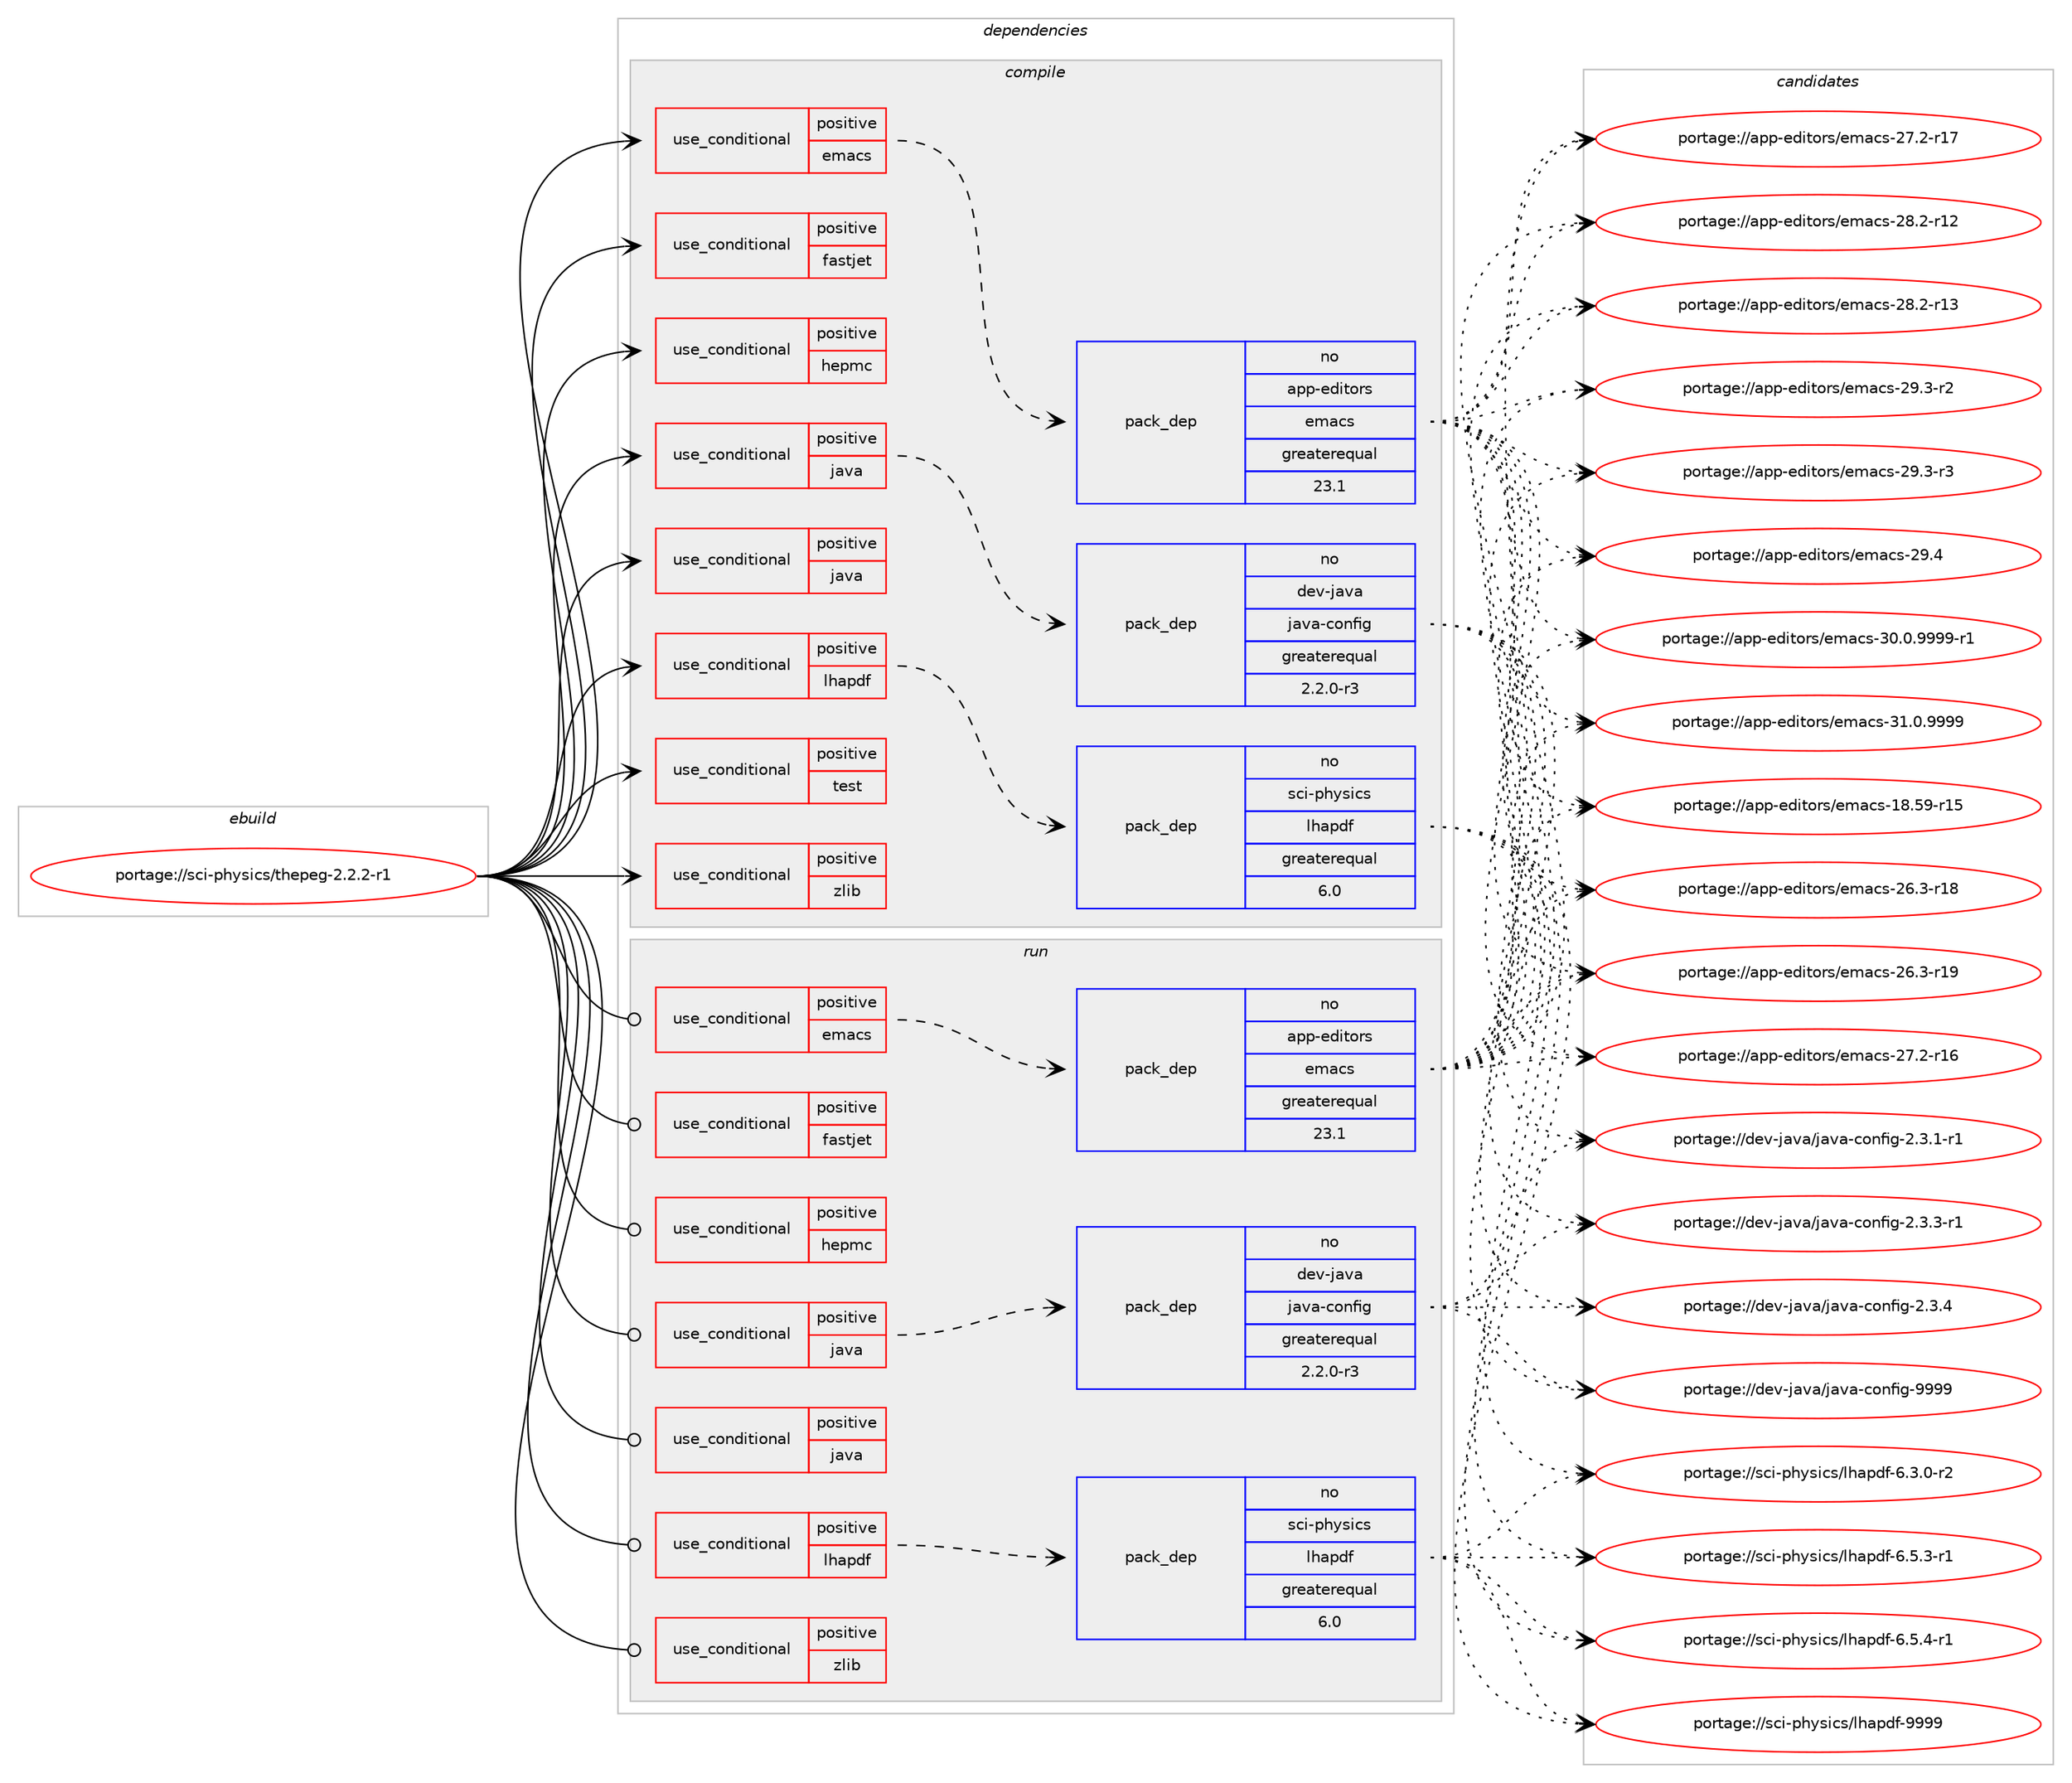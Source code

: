 digraph prolog {

# *************
# Graph options
# *************

newrank=true;
concentrate=true;
compound=true;
graph [rankdir=LR,fontname=Helvetica,fontsize=10,ranksep=1.5];#, ranksep=2.5, nodesep=0.2];
edge  [arrowhead=vee];
node  [fontname=Helvetica,fontsize=10];

# **********
# The ebuild
# **********

subgraph cluster_leftcol {
color=gray;
rank=same;
label=<<i>ebuild</i>>;
id [label="portage://sci-physics/thepeg-2.2.2-r1", color=red, width=4, href="../sci-physics/thepeg-2.2.2-r1.svg"];
}

# ****************
# The dependencies
# ****************

subgraph cluster_midcol {
color=gray;
label=<<i>dependencies</i>>;
subgraph cluster_compile {
fillcolor="#eeeeee";
style=filled;
label=<<i>compile</i>>;
subgraph cond106928 {
dependency205563 [label=<<TABLE BORDER="0" CELLBORDER="1" CELLSPACING="0" CELLPADDING="4"><TR><TD ROWSPAN="3" CELLPADDING="10">use_conditional</TD></TR><TR><TD>positive</TD></TR><TR><TD>emacs</TD></TR></TABLE>>, shape=none, color=red];
subgraph pack95791 {
dependency205564 [label=<<TABLE BORDER="0" CELLBORDER="1" CELLSPACING="0" CELLPADDING="4" WIDTH="220"><TR><TD ROWSPAN="6" CELLPADDING="30">pack_dep</TD></TR><TR><TD WIDTH="110">no</TD></TR><TR><TD>app-editors</TD></TR><TR><TD>emacs</TD></TR><TR><TD>greaterequal</TD></TR><TR><TD>23.1</TD></TR></TABLE>>, shape=none, color=blue];
}
dependency205563:e -> dependency205564:w [weight=20,style="dashed",arrowhead="vee"];
}
id:e -> dependency205563:w [weight=20,style="solid",arrowhead="vee"];
subgraph cond106929 {
dependency205565 [label=<<TABLE BORDER="0" CELLBORDER="1" CELLSPACING="0" CELLPADDING="4"><TR><TD ROWSPAN="3" CELLPADDING="10">use_conditional</TD></TR><TR><TD>positive</TD></TR><TR><TD>fastjet</TD></TR></TABLE>>, shape=none, color=red];
# *** BEGIN UNKNOWN DEPENDENCY TYPE (TODO) ***
# dependency205565 -> package_dependency(portage://sci-physics/thepeg-2.2.2-r1,install,no,sci-physics,fastjet,none,[,,],[slot(0),equal],[])
# *** END UNKNOWN DEPENDENCY TYPE (TODO) ***

}
id:e -> dependency205565:w [weight=20,style="solid",arrowhead="vee"];
subgraph cond106930 {
dependency205566 [label=<<TABLE BORDER="0" CELLBORDER="1" CELLSPACING="0" CELLPADDING="4"><TR><TD ROWSPAN="3" CELLPADDING="10">use_conditional</TD></TR><TR><TD>positive</TD></TR><TR><TD>hepmc</TD></TR></TABLE>>, shape=none, color=red];
# *** BEGIN UNKNOWN DEPENDENCY TYPE (TODO) ***
# dependency205566 -> package_dependency(portage://sci-physics/thepeg-2.2.2-r1,install,no,sci-physics,hepmc,none,[,,],[slot(2),equal],[])
# *** END UNKNOWN DEPENDENCY TYPE (TODO) ***

}
id:e -> dependency205566:w [weight=20,style="solid",arrowhead="vee"];
subgraph cond106931 {
dependency205567 [label=<<TABLE BORDER="0" CELLBORDER="1" CELLSPACING="0" CELLPADDING="4"><TR><TD ROWSPAN="3" CELLPADDING="10">use_conditional</TD></TR><TR><TD>positive</TD></TR><TR><TD>java</TD></TR></TABLE>>, shape=none, color=red];
subgraph pack95792 {
dependency205568 [label=<<TABLE BORDER="0" CELLBORDER="1" CELLSPACING="0" CELLPADDING="4" WIDTH="220"><TR><TD ROWSPAN="6" CELLPADDING="30">pack_dep</TD></TR><TR><TD WIDTH="110">no</TD></TR><TR><TD>dev-java</TD></TR><TR><TD>java-config</TD></TR><TR><TD>greaterequal</TD></TR><TR><TD>2.2.0-r3</TD></TR></TABLE>>, shape=none, color=blue];
}
dependency205567:e -> dependency205568:w [weight=20,style="dashed",arrowhead="vee"];
}
id:e -> dependency205567:w [weight=20,style="solid",arrowhead="vee"];
subgraph cond106932 {
dependency205569 [label=<<TABLE BORDER="0" CELLBORDER="1" CELLSPACING="0" CELLPADDING="4"><TR><TD ROWSPAN="3" CELLPADDING="10">use_conditional</TD></TR><TR><TD>positive</TD></TR><TR><TD>java</TD></TR></TABLE>>, shape=none, color=red];
# *** BEGIN UNKNOWN DEPENDENCY TYPE (TODO) ***
# dependency205569 -> package_dependency(portage://sci-physics/thepeg-2.2.2-r1,install,no,virtual,jdk,none,[,,],[slot(1.8)],[])
# *** END UNKNOWN DEPENDENCY TYPE (TODO) ***

}
id:e -> dependency205569:w [weight=20,style="solid",arrowhead="vee"];
subgraph cond106933 {
dependency205570 [label=<<TABLE BORDER="0" CELLBORDER="1" CELLSPACING="0" CELLPADDING="4"><TR><TD ROWSPAN="3" CELLPADDING="10">use_conditional</TD></TR><TR><TD>positive</TD></TR><TR><TD>lhapdf</TD></TR></TABLE>>, shape=none, color=red];
subgraph pack95793 {
dependency205571 [label=<<TABLE BORDER="0" CELLBORDER="1" CELLSPACING="0" CELLPADDING="4" WIDTH="220"><TR><TD ROWSPAN="6" CELLPADDING="30">pack_dep</TD></TR><TR><TD WIDTH="110">no</TD></TR><TR><TD>sci-physics</TD></TR><TR><TD>lhapdf</TD></TR><TR><TD>greaterequal</TD></TR><TR><TD>6.0</TD></TR></TABLE>>, shape=none, color=blue];
}
dependency205570:e -> dependency205571:w [weight=20,style="dashed",arrowhead="vee"];
}
id:e -> dependency205570:w [weight=20,style="solid",arrowhead="vee"];
subgraph cond106934 {
dependency205572 [label=<<TABLE BORDER="0" CELLBORDER="1" CELLSPACING="0" CELLPADDING="4"><TR><TD ROWSPAN="3" CELLPADDING="10">use_conditional</TD></TR><TR><TD>positive</TD></TR><TR><TD>test</TD></TR></TABLE>>, shape=none, color=red];
# *** BEGIN UNKNOWN DEPENDENCY TYPE (TODO) ***
# dependency205572 -> package_dependency(portage://sci-physics/thepeg-2.2.2-r1,install,no,sys-process,time,none,[,,],[],[])
# *** END UNKNOWN DEPENDENCY TYPE (TODO) ***

}
id:e -> dependency205572:w [weight=20,style="solid",arrowhead="vee"];
subgraph cond106935 {
dependency205573 [label=<<TABLE BORDER="0" CELLBORDER="1" CELLSPACING="0" CELLPADDING="4"><TR><TD ROWSPAN="3" CELLPADDING="10">use_conditional</TD></TR><TR><TD>positive</TD></TR><TR><TD>zlib</TD></TR></TABLE>>, shape=none, color=red];
# *** BEGIN UNKNOWN DEPENDENCY TYPE (TODO) ***
# dependency205573 -> package_dependency(portage://sci-physics/thepeg-2.2.2-r1,install,no,sys-libs,zlib,none,[,,],[slot(0),equal],[])
# *** END UNKNOWN DEPENDENCY TYPE (TODO) ***

}
id:e -> dependency205573:w [weight=20,style="solid",arrowhead="vee"];
# *** BEGIN UNKNOWN DEPENDENCY TYPE (TODO) ***
# id -> package_dependency(portage://sci-physics/thepeg-2.2.2-r1,install,no,sci-libs,gsl,none,[,,],[slot(0),equal],[])
# *** END UNKNOWN DEPENDENCY TYPE (TODO) ***

}
subgraph cluster_compileandrun {
fillcolor="#eeeeee";
style=filled;
label=<<i>compile and run</i>>;
}
subgraph cluster_run {
fillcolor="#eeeeee";
style=filled;
label=<<i>run</i>>;
subgraph cond106936 {
dependency205574 [label=<<TABLE BORDER="0" CELLBORDER="1" CELLSPACING="0" CELLPADDING="4"><TR><TD ROWSPAN="3" CELLPADDING="10">use_conditional</TD></TR><TR><TD>positive</TD></TR><TR><TD>emacs</TD></TR></TABLE>>, shape=none, color=red];
subgraph pack95794 {
dependency205575 [label=<<TABLE BORDER="0" CELLBORDER="1" CELLSPACING="0" CELLPADDING="4" WIDTH="220"><TR><TD ROWSPAN="6" CELLPADDING="30">pack_dep</TD></TR><TR><TD WIDTH="110">no</TD></TR><TR><TD>app-editors</TD></TR><TR><TD>emacs</TD></TR><TR><TD>greaterequal</TD></TR><TR><TD>23.1</TD></TR></TABLE>>, shape=none, color=blue];
}
dependency205574:e -> dependency205575:w [weight=20,style="dashed",arrowhead="vee"];
}
id:e -> dependency205574:w [weight=20,style="solid",arrowhead="odot"];
subgraph cond106937 {
dependency205576 [label=<<TABLE BORDER="0" CELLBORDER="1" CELLSPACING="0" CELLPADDING="4"><TR><TD ROWSPAN="3" CELLPADDING="10">use_conditional</TD></TR><TR><TD>positive</TD></TR><TR><TD>fastjet</TD></TR></TABLE>>, shape=none, color=red];
# *** BEGIN UNKNOWN DEPENDENCY TYPE (TODO) ***
# dependency205576 -> package_dependency(portage://sci-physics/thepeg-2.2.2-r1,run,no,sci-physics,fastjet,none,[,,],[slot(0),equal],[])
# *** END UNKNOWN DEPENDENCY TYPE (TODO) ***

}
id:e -> dependency205576:w [weight=20,style="solid",arrowhead="odot"];
subgraph cond106938 {
dependency205577 [label=<<TABLE BORDER="0" CELLBORDER="1" CELLSPACING="0" CELLPADDING="4"><TR><TD ROWSPAN="3" CELLPADDING="10">use_conditional</TD></TR><TR><TD>positive</TD></TR><TR><TD>hepmc</TD></TR></TABLE>>, shape=none, color=red];
# *** BEGIN UNKNOWN DEPENDENCY TYPE (TODO) ***
# dependency205577 -> package_dependency(portage://sci-physics/thepeg-2.2.2-r1,run,no,sci-physics,hepmc,none,[,,],[slot(2),equal],[])
# *** END UNKNOWN DEPENDENCY TYPE (TODO) ***

}
id:e -> dependency205577:w [weight=20,style="solid",arrowhead="odot"];
subgraph cond106939 {
dependency205578 [label=<<TABLE BORDER="0" CELLBORDER="1" CELLSPACING="0" CELLPADDING="4"><TR><TD ROWSPAN="3" CELLPADDING="10">use_conditional</TD></TR><TR><TD>positive</TD></TR><TR><TD>java</TD></TR></TABLE>>, shape=none, color=red];
subgraph pack95795 {
dependency205579 [label=<<TABLE BORDER="0" CELLBORDER="1" CELLSPACING="0" CELLPADDING="4" WIDTH="220"><TR><TD ROWSPAN="6" CELLPADDING="30">pack_dep</TD></TR><TR><TD WIDTH="110">no</TD></TR><TR><TD>dev-java</TD></TR><TR><TD>java-config</TD></TR><TR><TD>greaterequal</TD></TR><TR><TD>2.2.0-r3</TD></TR></TABLE>>, shape=none, color=blue];
}
dependency205578:e -> dependency205579:w [weight=20,style="dashed",arrowhead="vee"];
}
id:e -> dependency205578:w [weight=20,style="solid",arrowhead="odot"];
subgraph cond106940 {
dependency205580 [label=<<TABLE BORDER="0" CELLBORDER="1" CELLSPACING="0" CELLPADDING="4"><TR><TD ROWSPAN="3" CELLPADDING="10">use_conditional</TD></TR><TR><TD>positive</TD></TR><TR><TD>java</TD></TR></TABLE>>, shape=none, color=red];
# *** BEGIN UNKNOWN DEPENDENCY TYPE (TODO) ***
# dependency205580 -> package_dependency(portage://sci-physics/thepeg-2.2.2-r1,run,no,virtual,jre,none,[,,],[slot(1.8)],[])
# *** END UNKNOWN DEPENDENCY TYPE (TODO) ***

}
id:e -> dependency205580:w [weight=20,style="solid",arrowhead="odot"];
subgraph cond106941 {
dependency205581 [label=<<TABLE BORDER="0" CELLBORDER="1" CELLSPACING="0" CELLPADDING="4"><TR><TD ROWSPAN="3" CELLPADDING="10">use_conditional</TD></TR><TR><TD>positive</TD></TR><TR><TD>lhapdf</TD></TR></TABLE>>, shape=none, color=red];
subgraph pack95796 {
dependency205582 [label=<<TABLE BORDER="0" CELLBORDER="1" CELLSPACING="0" CELLPADDING="4" WIDTH="220"><TR><TD ROWSPAN="6" CELLPADDING="30">pack_dep</TD></TR><TR><TD WIDTH="110">no</TD></TR><TR><TD>sci-physics</TD></TR><TR><TD>lhapdf</TD></TR><TR><TD>greaterequal</TD></TR><TR><TD>6.0</TD></TR></TABLE>>, shape=none, color=blue];
}
dependency205581:e -> dependency205582:w [weight=20,style="dashed",arrowhead="vee"];
}
id:e -> dependency205581:w [weight=20,style="solid",arrowhead="odot"];
subgraph cond106942 {
dependency205583 [label=<<TABLE BORDER="0" CELLBORDER="1" CELLSPACING="0" CELLPADDING="4"><TR><TD ROWSPAN="3" CELLPADDING="10">use_conditional</TD></TR><TR><TD>positive</TD></TR><TR><TD>zlib</TD></TR></TABLE>>, shape=none, color=red];
# *** BEGIN UNKNOWN DEPENDENCY TYPE (TODO) ***
# dependency205583 -> package_dependency(portage://sci-physics/thepeg-2.2.2-r1,run,no,sys-libs,zlib,none,[,,],[slot(0),equal],[])
# *** END UNKNOWN DEPENDENCY TYPE (TODO) ***

}
id:e -> dependency205583:w [weight=20,style="solid",arrowhead="odot"];
# *** BEGIN UNKNOWN DEPENDENCY TYPE (TODO) ***
# id -> package_dependency(portage://sci-physics/thepeg-2.2.2-r1,run,no,sci-libs,gsl,none,[,,],[slot(0),equal],[])
# *** END UNKNOWN DEPENDENCY TYPE (TODO) ***

}
}

# **************
# The candidates
# **************

subgraph cluster_choices {
rank=same;
color=gray;
label=<<i>candidates</i>>;

subgraph choice95791 {
color=black;
nodesep=1;
choice9711211245101100105116111114115471011099799115454956465357451144953 [label="portage://app-editors/emacs-18.59-r15", color=red, width=4,href="../app-editors/emacs-18.59-r15.svg"];
choice97112112451011001051161111141154710110997991154550544651451144956 [label="portage://app-editors/emacs-26.3-r18", color=red, width=4,href="../app-editors/emacs-26.3-r18.svg"];
choice97112112451011001051161111141154710110997991154550544651451144957 [label="portage://app-editors/emacs-26.3-r19", color=red, width=4,href="../app-editors/emacs-26.3-r19.svg"];
choice97112112451011001051161111141154710110997991154550554650451144954 [label="portage://app-editors/emacs-27.2-r16", color=red, width=4,href="../app-editors/emacs-27.2-r16.svg"];
choice97112112451011001051161111141154710110997991154550554650451144955 [label="portage://app-editors/emacs-27.2-r17", color=red, width=4,href="../app-editors/emacs-27.2-r17.svg"];
choice97112112451011001051161111141154710110997991154550564650451144950 [label="portage://app-editors/emacs-28.2-r12", color=red, width=4,href="../app-editors/emacs-28.2-r12.svg"];
choice97112112451011001051161111141154710110997991154550564650451144951 [label="portage://app-editors/emacs-28.2-r13", color=red, width=4,href="../app-editors/emacs-28.2-r13.svg"];
choice971121124510110010511611111411547101109979911545505746514511450 [label="portage://app-editors/emacs-29.3-r2", color=red, width=4,href="../app-editors/emacs-29.3-r2.svg"];
choice971121124510110010511611111411547101109979911545505746514511451 [label="portage://app-editors/emacs-29.3-r3", color=red, width=4,href="../app-editors/emacs-29.3-r3.svg"];
choice97112112451011001051161111141154710110997991154550574652 [label="portage://app-editors/emacs-29.4", color=red, width=4,href="../app-editors/emacs-29.4.svg"];
choice9711211245101100105116111114115471011099799115455148464846575757574511449 [label="portage://app-editors/emacs-30.0.9999-r1", color=red, width=4,href="../app-editors/emacs-30.0.9999-r1.svg"];
choice971121124510110010511611111411547101109979911545514946484657575757 [label="portage://app-editors/emacs-31.0.9999", color=red, width=4,href="../app-editors/emacs-31.0.9999.svg"];
dependency205564:e -> choice9711211245101100105116111114115471011099799115454956465357451144953:w [style=dotted,weight="100"];
dependency205564:e -> choice97112112451011001051161111141154710110997991154550544651451144956:w [style=dotted,weight="100"];
dependency205564:e -> choice97112112451011001051161111141154710110997991154550544651451144957:w [style=dotted,weight="100"];
dependency205564:e -> choice97112112451011001051161111141154710110997991154550554650451144954:w [style=dotted,weight="100"];
dependency205564:e -> choice97112112451011001051161111141154710110997991154550554650451144955:w [style=dotted,weight="100"];
dependency205564:e -> choice97112112451011001051161111141154710110997991154550564650451144950:w [style=dotted,weight="100"];
dependency205564:e -> choice97112112451011001051161111141154710110997991154550564650451144951:w [style=dotted,weight="100"];
dependency205564:e -> choice971121124510110010511611111411547101109979911545505746514511450:w [style=dotted,weight="100"];
dependency205564:e -> choice971121124510110010511611111411547101109979911545505746514511451:w [style=dotted,weight="100"];
dependency205564:e -> choice97112112451011001051161111141154710110997991154550574652:w [style=dotted,weight="100"];
dependency205564:e -> choice9711211245101100105116111114115471011099799115455148464846575757574511449:w [style=dotted,weight="100"];
dependency205564:e -> choice971121124510110010511611111411547101109979911545514946484657575757:w [style=dotted,weight="100"];
}
subgraph choice95792 {
color=black;
nodesep=1;
choice10010111845106971189747106971189745991111101021051034550465146494511449 [label="portage://dev-java/java-config-2.3.1-r1", color=red, width=4,href="../dev-java/java-config-2.3.1-r1.svg"];
choice10010111845106971189747106971189745991111101021051034550465146514511449 [label="portage://dev-java/java-config-2.3.3-r1", color=red, width=4,href="../dev-java/java-config-2.3.3-r1.svg"];
choice1001011184510697118974710697118974599111110102105103455046514652 [label="portage://dev-java/java-config-2.3.4", color=red, width=4,href="../dev-java/java-config-2.3.4.svg"];
choice10010111845106971189747106971189745991111101021051034557575757 [label="portage://dev-java/java-config-9999", color=red, width=4,href="../dev-java/java-config-9999.svg"];
dependency205568:e -> choice10010111845106971189747106971189745991111101021051034550465146494511449:w [style=dotted,weight="100"];
dependency205568:e -> choice10010111845106971189747106971189745991111101021051034550465146514511449:w [style=dotted,weight="100"];
dependency205568:e -> choice1001011184510697118974710697118974599111110102105103455046514652:w [style=dotted,weight="100"];
dependency205568:e -> choice10010111845106971189747106971189745991111101021051034557575757:w [style=dotted,weight="100"];
}
subgraph choice95793 {
color=black;
nodesep=1;
choice11599105451121041211151059911547108104971121001024554465146484511450 [label="portage://sci-physics/lhapdf-6.3.0-r2", color=red, width=4,href="../sci-physics/lhapdf-6.3.0-r2.svg"];
choice11599105451121041211151059911547108104971121001024554465346514511449 [label="portage://sci-physics/lhapdf-6.5.3-r1", color=red, width=4,href="../sci-physics/lhapdf-6.5.3-r1.svg"];
choice11599105451121041211151059911547108104971121001024554465346524511449 [label="portage://sci-physics/lhapdf-6.5.4-r1", color=red, width=4,href="../sci-physics/lhapdf-6.5.4-r1.svg"];
choice11599105451121041211151059911547108104971121001024557575757 [label="portage://sci-physics/lhapdf-9999", color=red, width=4,href="../sci-physics/lhapdf-9999.svg"];
dependency205571:e -> choice11599105451121041211151059911547108104971121001024554465146484511450:w [style=dotted,weight="100"];
dependency205571:e -> choice11599105451121041211151059911547108104971121001024554465346514511449:w [style=dotted,weight="100"];
dependency205571:e -> choice11599105451121041211151059911547108104971121001024554465346524511449:w [style=dotted,weight="100"];
dependency205571:e -> choice11599105451121041211151059911547108104971121001024557575757:w [style=dotted,weight="100"];
}
subgraph choice95794 {
color=black;
nodesep=1;
choice9711211245101100105116111114115471011099799115454956465357451144953 [label="portage://app-editors/emacs-18.59-r15", color=red, width=4,href="../app-editors/emacs-18.59-r15.svg"];
choice97112112451011001051161111141154710110997991154550544651451144956 [label="portage://app-editors/emacs-26.3-r18", color=red, width=4,href="../app-editors/emacs-26.3-r18.svg"];
choice97112112451011001051161111141154710110997991154550544651451144957 [label="portage://app-editors/emacs-26.3-r19", color=red, width=4,href="../app-editors/emacs-26.3-r19.svg"];
choice97112112451011001051161111141154710110997991154550554650451144954 [label="portage://app-editors/emacs-27.2-r16", color=red, width=4,href="../app-editors/emacs-27.2-r16.svg"];
choice97112112451011001051161111141154710110997991154550554650451144955 [label="portage://app-editors/emacs-27.2-r17", color=red, width=4,href="../app-editors/emacs-27.2-r17.svg"];
choice97112112451011001051161111141154710110997991154550564650451144950 [label="portage://app-editors/emacs-28.2-r12", color=red, width=4,href="../app-editors/emacs-28.2-r12.svg"];
choice97112112451011001051161111141154710110997991154550564650451144951 [label="portage://app-editors/emacs-28.2-r13", color=red, width=4,href="../app-editors/emacs-28.2-r13.svg"];
choice971121124510110010511611111411547101109979911545505746514511450 [label="portage://app-editors/emacs-29.3-r2", color=red, width=4,href="../app-editors/emacs-29.3-r2.svg"];
choice971121124510110010511611111411547101109979911545505746514511451 [label="portage://app-editors/emacs-29.3-r3", color=red, width=4,href="../app-editors/emacs-29.3-r3.svg"];
choice97112112451011001051161111141154710110997991154550574652 [label="portage://app-editors/emacs-29.4", color=red, width=4,href="../app-editors/emacs-29.4.svg"];
choice9711211245101100105116111114115471011099799115455148464846575757574511449 [label="portage://app-editors/emacs-30.0.9999-r1", color=red, width=4,href="../app-editors/emacs-30.0.9999-r1.svg"];
choice971121124510110010511611111411547101109979911545514946484657575757 [label="portage://app-editors/emacs-31.0.9999", color=red, width=4,href="../app-editors/emacs-31.0.9999.svg"];
dependency205575:e -> choice9711211245101100105116111114115471011099799115454956465357451144953:w [style=dotted,weight="100"];
dependency205575:e -> choice97112112451011001051161111141154710110997991154550544651451144956:w [style=dotted,weight="100"];
dependency205575:e -> choice97112112451011001051161111141154710110997991154550544651451144957:w [style=dotted,weight="100"];
dependency205575:e -> choice97112112451011001051161111141154710110997991154550554650451144954:w [style=dotted,weight="100"];
dependency205575:e -> choice97112112451011001051161111141154710110997991154550554650451144955:w [style=dotted,weight="100"];
dependency205575:e -> choice97112112451011001051161111141154710110997991154550564650451144950:w [style=dotted,weight="100"];
dependency205575:e -> choice97112112451011001051161111141154710110997991154550564650451144951:w [style=dotted,weight="100"];
dependency205575:e -> choice971121124510110010511611111411547101109979911545505746514511450:w [style=dotted,weight="100"];
dependency205575:e -> choice971121124510110010511611111411547101109979911545505746514511451:w [style=dotted,weight="100"];
dependency205575:e -> choice97112112451011001051161111141154710110997991154550574652:w [style=dotted,weight="100"];
dependency205575:e -> choice9711211245101100105116111114115471011099799115455148464846575757574511449:w [style=dotted,weight="100"];
dependency205575:e -> choice971121124510110010511611111411547101109979911545514946484657575757:w [style=dotted,weight="100"];
}
subgraph choice95795 {
color=black;
nodesep=1;
choice10010111845106971189747106971189745991111101021051034550465146494511449 [label="portage://dev-java/java-config-2.3.1-r1", color=red, width=4,href="../dev-java/java-config-2.3.1-r1.svg"];
choice10010111845106971189747106971189745991111101021051034550465146514511449 [label="portage://dev-java/java-config-2.3.3-r1", color=red, width=4,href="../dev-java/java-config-2.3.3-r1.svg"];
choice1001011184510697118974710697118974599111110102105103455046514652 [label="portage://dev-java/java-config-2.3.4", color=red, width=4,href="../dev-java/java-config-2.3.4.svg"];
choice10010111845106971189747106971189745991111101021051034557575757 [label="portage://dev-java/java-config-9999", color=red, width=4,href="../dev-java/java-config-9999.svg"];
dependency205579:e -> choice10010111845106971189747106971189745991111101021051034550465146494511449:w [style=dotted,weight="100"];
dependency205579:e -> choice10010111845106971189747106971189745991111101021051034550465146514511449:w [style=dotted,weight="100"];
dependency205579:e -> choice1001011184510697118974710697118974599111110102105103455046514652:w [style=dotted,weight="100"];
dependency205579:e -> choice10010111845106971189747106971189745991111101021051034557575757:w [style=dotted,weight="100"];
}
subgraph choice95796 {
color=black;
nodesep=1;
choice11599105451121041211151059911547108104971121001024554465146484511450 [label="portage://sci-physics/lhapdf-6.3.0-r2", color=red, width=4,href="../sci-physics/lhapdf-6.3.0-r2.svg"];
choice11599105451121041211151059911547108104971121001024554465346514511449 [label="portage://sci-physics/lhapdf-6.5.3-r1", color=red, width=4,href="../sci-physics/lhapdf-6.5.3-r1.svg"];
choice11599105451121041211151059911547108104971121001024554465346524511449 [label="portage://sci-physics/lhapdf-6.5.4-r1", color=red, width=4,href="../sci-physics/lhapdf-6.5.4-r1.svg"];
choice11599105451121041211151059911547108104971121001024557575757 [label="portage://sci-physics/lhapdf-9999", color=red, width=4,href="../sci-physics/lhapdf-9999.svg"];
dependency205582:e -> choice11599105451121041211151059911547108104971121001024554465146484511450:w [style=dotted,weight="100"];
dependency205582:e -> choice11599105451121041211151059911547108104971121001024554465346514511449:w [style=dotted,weight="100"];
dependency205582:e -> choice11599105451121041211151059911547108104971121001024554465346524511449:w [style=dotted,weight="100"];
dependency205582:e -> choice11599105451121041211151059911547108104971121001024557575757:w [style=dotted,weight="100"];
}
}

}
